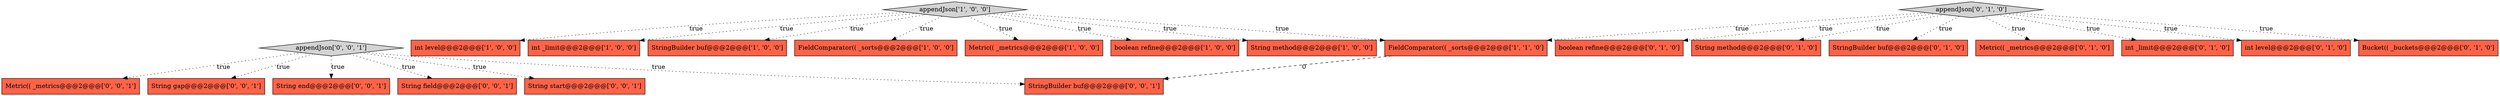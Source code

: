 digraph {
19 [style = filled, label = "appendJson['0', '0', '1']", fillcolor = lightgray, shape = diamond image = "AAA0AAABBB3BBB"];
7 [style = filled, label = "appendJson['1', '0', '0']", fillcolor = lightgray, shape = diamond image = "AAA0AAABBB1BBB"];
2 [style = filled, label = "int level@@@2@@@['1', '0', '0']", fillcolor = tomato, shape = box image = "AAA0AAABBB1BBB"];
10 [style = filled, label = "boolean refine@@@2@@@['0', '1', '0']", fillcolor = tomato, shape = box image = "AAA0AAABBB2BBB"];
5 [style = filled, label = "int _limit@@@2@@@['1', '0', '0']", fillcolor = tomato, shape = box image = "AAA0AAABBB1BBB"];
12 [style = filled, label = "String method@@@2@@@['0', '1', '0']", fillcolor = tomato, shape = box image = "AAA0AAABBB2BBB"];
15 [style = filled, label = "StringBuilder buf@@@2@@@['0', '1', '0']", fillcolor = tomato, shape = box image = "AAA0AAABBB2BBB"];
11 [style = filled, label = "Metric(( _metrics@@@2@@@['0', '1', '0']", fillcolor = tomato, shape = box image = "AAA0AAABBB2BBB"];
9 [style = filled, label = "int _limit@@@2@@@['0', '1', '0']", fillcolor = tomato, shape = box image = "AAA0AAABBB2BBB"];
0 [style = filled, label = "StringBuilder buf@@@2@@@['1', '0', '0']", fillcolor = tomato, shape = box image = "AAA0AAABBB1BBB"];
22 [style = filled, label = "String start@@@2@@@['0', '0', '1']", fillcolor = tomato, shape = box image = "AAA0AAABBB3BBB"];
23 [style = filled, label = "StringBuilder buf@@@2@@@['0', '0', '1']", fillcolor = tomato, shape = box image = "AAA0AAABBB3BBB"];
14 [style = filled, label = "int level@@@2@@@['0', '1', '0']", fillcolor = tomato, shape = box image = "AAA0AAABBB2BBB"];
8 [style = filled, label = "FieldComparator(( _sorts@@@2@@@['1', '1', '0']", fillcolor = tomato, shape = box image = "AAA0AAABBB1BBB"];
13 [style = filled, label = "Bucket(( _buckets@@@2@@@['0', '1', '0']", fillcolor = tomato, shape = box image = "AAA0AAABBB2BBB"];
3 [style = filled, label = "FieldComparator(( _sorts@@@2@@@['1', '0', '0']", fillcolor = tomato, shape = box image = "AAA0AAABBB1BBB"];
16 [style = filled, label = "appendJson['0', '1', '0']", fillcolor = lightgray, shape = diamond image = "AAA0AAABBB2BBB"];
21 [style = filled, label = "Metric(( _metrics@@@2@@@['0', '0', '1']", fillcolor = tomato, shape = box image = "AAA0AAABBB3BBB"];
1 [style = filled, label = "Metric(( _metrics@@@2@@@['1', '0', '0']", fillcolor = tomato, shape = box image = "AAA0AAABBB1BBB"];
17 [style = filled, label = "String gap@@@2@@@['0', '0', '1']", fillcolor = tomato, shape = box image = "AAA0AAABBB3BBB"];
4 [style = filled, label = "boolean refine@@@2@@@['1', '0', '0']", fillcolor = tomato, shape = box image = "AAA0AAABBB1BBB"];
20 [style = filled, label = "String end@@@2@@@['0', '0', '1']", fillcolor = tomato, shape = box image = "AAA0AAABBB3BBB"];
6 [style = filled, label = "String method@@@2@@@['1', '0', '0']", fillcolor = tomato, shape = box image = "AAA0AAABBB1BBB"];
18 [style = filled, label = "String field@@@2@@@['0', '0', '1']", fillcolor = tomato, shape = box image = "AAA0AAABBB3BBB"];
7->2 [style = dotted, label="true"];
19->21 [style = dotted, label="true"];
7->4 [style = dotted, label="true"];
7->8 [style = dotted, label="true"];
16->14 [style = dotted, label="true"];
7->1 [style = dotted, label="true"];
16->13 [style = dotted, label="true"];
16->15 [style = dotted, label="true"];
19->20 [style = dotted, label="true"];
7->5 [style = dotted, label="true"];
8->23 [style = dashed, label="0"];
19->23 [style = dotted, label="true"];
16->12 [style = dotted, label="true"];
16->9 [style = dotted, label="true"];
16->10 [style = dotted, label="true"];
19->22 [style = dotted, label="true"];
16->11 [style = dotted, label="true"];
7->0 [style = dotted, label="true"];
16->8 [style = dotted, label="true"];
19->17 [style = dotted, label="true"];
7->3 [style = dotted, label="true"];
19->18 [style = dotted, label="true"];
7->6 [style = dotted, label="true"];
}
